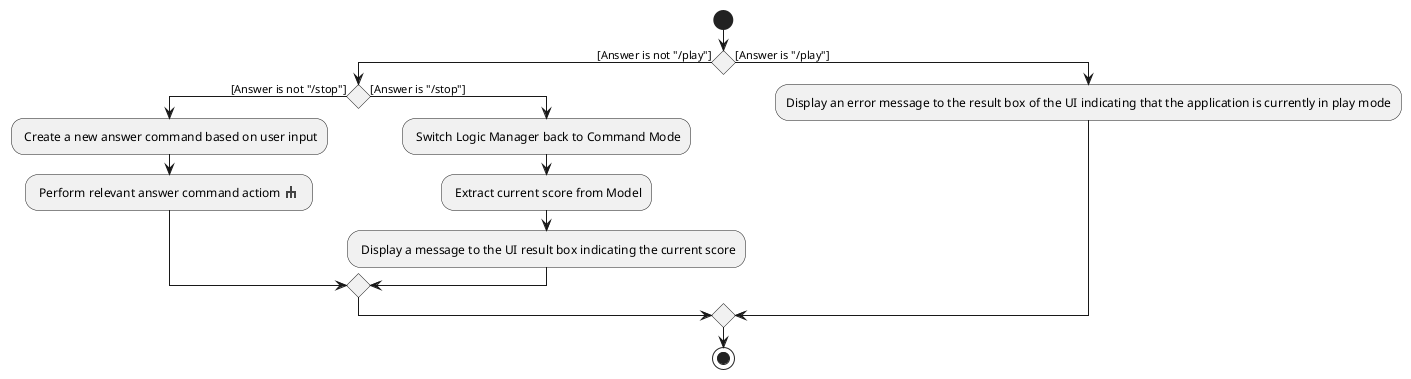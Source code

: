 @startuml
sprite $rake [16x16/8] {
0000000000000000
0000000jj0000000
0000000jj0000000
0005555jj5555000
000jjeejjeejj000
000jj00jj00jj000
000jj00jj00jj000
0000000000000000
}

start
if() then ([Answer is not "/play"])
    if() then ([Answer is not "/stop"])
        : Create a new answer command based on user input;
        : Perform relevant answer command actiom <$rake> ;
    else ([Answer is "/stop"])
    : Switch Logic Manager back to Command Mode;
    : Extract current score from Model;
    : Display a message to the UI result box indicating the current score;
    endif
else([Answer is "/play"])
:Display an error message to the result box of the UI indicating that the application is currently in play mode;
endif
stop
@enduml
